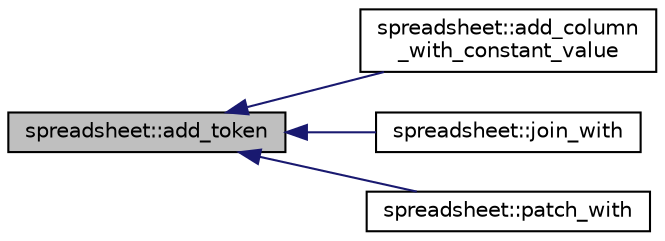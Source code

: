 digraph "spreadsheet::add_token"
{
  edge [fontname="Helvetica",fontsize="10",labelfontname="Helvetica",labelfontsize="10"];
  node [fontname="Helvetica",fontsize="10",shape=record];
  rankdir="LR";
  Node12 [label="spreadsheet::add_token",height=0.2,width=0.4,color="black", fillcolor="grey75", style="filled", fontcolor="black"];
  Node12 -> Node13 [dir="back",color="midnightblue",fontsize="10",style="solid",fontname="Helvetica"];
  Node13 [label="spreadsheet::add_column\l_with_constant_value",height=0.2,width=0.4,color="black", fillcolor="white", style="filled",URL="$d8/d11/classspreadsheet.html#a783da00dedc0787e8c4a707dbe1f0823"];
  Node12 -> Node14 [dir="back",color="midnightblue",fontsize="10",style="solid",fontname="Helvetica"];
  Node14 [label="spreadsheet::join_with",height=0.2,width=0.4,color="black", fillcolor="white", style="filled",URL="$d8/d11/classspreadsheet.html#acc04b0c07a3f45262eb7accf78d411d4"];
  Node12 -> Node15 [dir="back",color="midnightblue",fontsize="10",style="solid",fontname="Helvetica"];
  Node15 [label="spreadsheet::patch_with",height=0.2,width=0.4,color="black", fillcolor="white", style="filled",URL="$d8/d11/classspreadsheet.html#a6da34f3003f060fbe97e8661b7ead5bc"];
}
